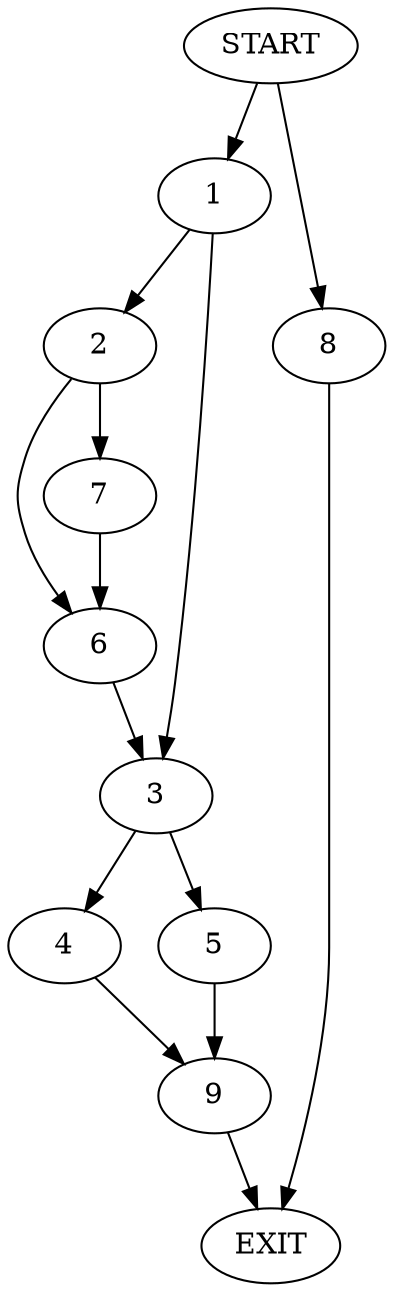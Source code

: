 digraph {
0 [label="START"]
10 [label="EXIT"]
0 -> 1
1 -> 2
1 -> 3
3 -> 4
3 -> 5
2 -> 6
2 -> 7
7 -> 6
6 -> 3
0 -> 8
8 -> 10
4 -> 9
5 -> 9
9 -> 10
}
